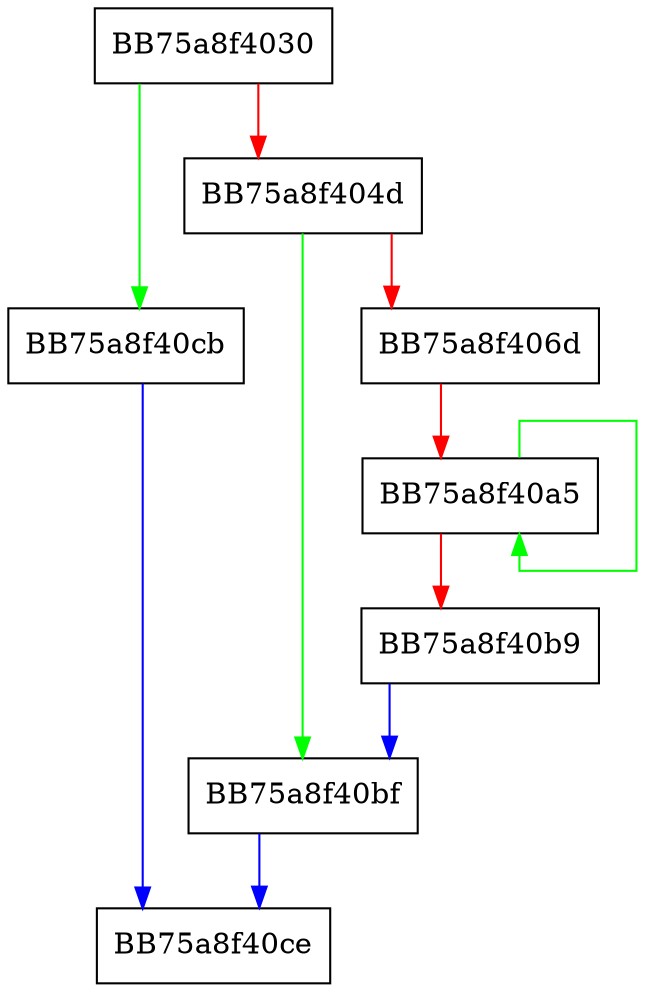 digraph stop {
  node [shape="box"];
  graph [splines=ortho];
  BB75a8f4030 -> BB75a8f40cb [color="green"];
  BB75a8f4030 -> BB75a8f404d [color="red"];
  BB75a8f404d -> BB75a8f40bf [color="green"];
  BB75a8f404d -> BB75a8f406d [color="red"];
  BB75a8f406d -> BB75a8f40a5 [color="red"];
  BB75a8f40a5 -> BB75a8f40a5 [color="green"];
  BB75a8f40a5 -> BB75a8f40b9 [color="red"];
  BB75a8f40b9 -> BB75a8f40bf [color="blue"];
  BB75a8f40bf -> BB75a8f40ce [color="blue"];
  BB75a8f40cb -> BB75a8f40ce [color="blue"];
}